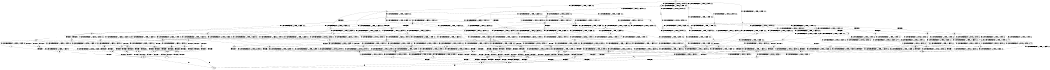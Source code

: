 digraph BCG {
size = "7, 10.5";
center = TRUE;
node [shape = circle];
0 [peripheries = 2];
0 -> 1 [label = "EX !0 !ATOMIC_EXCH_BRANCH (1, +1, TRUE, +0, 3, TRUE) !:0:1:2:"];
0 -> 2 [label = "EX !1 !ATOMIC_EXCH_BRANCH (1, +0, TRUE, +0, 1, TRUE) !:0:1:2:"];
0 -> 3 [label = "EX !2 !ATOMIC_EXCH_BRANCH (1, +1, TRUE, +1, 1, FALSE) !:0:1:2:"];
0 -> 4 [label = "EX !0 !ATOMIC_EXCH_BRANCH (1, +1, TRUE, +0, 3, TRUE) !:0:1:2:"];
1 -> 5 [label = "EX !2 !ATOMIC_EXCH_BRANCH (1, +1, TRUE, +1, 1, TRUE) !:0:1:2:"];
2 -> 6 [label = "EX !0 !ATOMIC_EXCH_BRANCH (1, +1, TRUE, +0, 3, TRUE) !:0:1:2:"];
2 -> 7 [label = "EX !2 !ATOMIC_EXCH_BRANCH (1, +1, TRUE, +1, 1, FALSE) !:0:1:2:"];
2 -> 8 [label = "EX !0 !ATOMIC_EXCH_BRANCH (1, +1, TRUE, +0, 3, TRUE) !:0:1:2:"];
2 -> 2 [label = "EX !1 !ATOMIC_EXCH_BRANCH (1, +0, TRUE, +0, 1, TRUE) !:0:1:2:"];
3 -> 9 [label = "EX !0 !ATOMIC_EXCH_BRANCH (1, +1, TRUE, +0, 3, FALSE) !:0:1:2:"];
3 -> 10 [label = "TERMINATE !2"];
3 -> 11 [label = "EX !1 !ATOMIC_EXCH_BRANCH (1, +0, TRUE, +0, 1, FALSE) !:0:1:2:"];
3 -> 12 [label = "EX !0 !ATOMIC_EXCH_BRANCH (1, +1, TRUE, +0, 3, FALSE) !:0:1:2:"];
4 -> 5 [label = "EX !2 !ATOMIC_EXCH_BRANCH (1, +1, TRUE, +1, 1, TRUE) !:0:1:2:"];
4 -> 13 [label = "TERMINATE !0"];
4 -> 14 [label = "EX !1 !ATOMIC_EXCH_BRANCH (1, +0, TRUE, +0, 1, FALSE) !:0:1:2:"];
4 -> 15 [label = "EX !2 !ATOMIC_EXCH_BRANCH (1, +1, TRUE, +1, 1, TRUE) !:0:1:2:"];
5 -> 16 [label = "EX !1 !ATOMIC_EXCH_BRANCH (1, +0, TRUE, +0, 1, FALSE) !:0:1:2:"];
6 -> 17 [label = "EX !1 !ATOMIC_EXCH_BRANCH (1, +0, TRUE, +0, 1, FALSE) !:0:1:2:"];
7 -> 18 [label = "EX !1 !ATOMIC_EXCH_BRANCH (1, +0, TRUE, +0, 1, FALSE) !:0:1:2:"];
7 -> 19 [label = "TERMINATE !2"];
7 -> 20 [label = "EX !0 !ATOMIC_EXCH_BRANCH (1, +1, TRUE, +0, 3, FALSE) !:0:1:2:"];
7 -> 11 [label = "EX !1 !ATOMIC_EXCH_BRANCH (1, +0, TRUE, +0, 1, FALSE) !:0:1:2:"];
8 -> 17 [label = "EX !1 !ATOMIC_EXCH_BRANCH (1, +0, TRUE, +0, 1, FALSE) !:0:1:2:"];
8 -> 21 [label = "TERMINATE !0"];
8 -> 22 [label = "EX !2 !ATOMIC_EXCH_BRANCH (1, +1, TRUE, +1, 1, TRUE) !:0:1:2:"];
8 -> 14 [label = "EX !1 !ATOMIC_EXCH_BRANCH (1, +0, TRUE, +0, 1, FALSE) !:0:1:2:"];
9 -> 23 [label = "EX !0 !ATOMIC_EXCH_BRANCH (1, +0, FALSE, +1, 1, TRUE) !:0:1:2:"];
10 -> 24 [label = "EX !0 !ATOMIC_EXCH_BRANCH (1, +1, TRUE, +0, 3, FALSE) !:0:1:"];
10 -> 25 [label = "EX !1 !ATOMIC_EXCH_BRANCH (1, +0, TRUE, +0, 1, FALSE) !:0:1:"];
10 -> 26 [label = "EX !0 !ATOMIC_EXCH_BRANCH (1, +1, TRUE, +0, 3, FALSE) !:0:1:"];
11 -> 27 [label = "EX !0 !ATOMIC_EXCH_BRANCH (1, +1, TRUE, +0, 3, TRUE) !:0:1:2:"];
11 -> 28 [label = "TERMINATE !1"];
11 -> 29 [label = "TERMINATE !2"];
11 -> 30 [label = "EX !0 !ATOMIC_EXCH_BRANCH (1, +1, TRUE, +0, 3, TRUE) !:0:1:2:"];
12 -> 23 [label = "EX !0 !ATOMIC_EXCH_BRANCH (1, +0, FALSE, +1, 1, TRUE) !:0:1:2:"];
12 -> 31 [label = "TERMINATE !2"];
12 -> 32 [label = "EX !1 !ATOMIC_EXCH_BRANCH (1, +0, TRUE, +0, 1, FALSE) !:0:1:2:"];
12 -> 33 [label = "EX !0 !ATOMIC_EXCH_BRANCH (1, +0, FALSE, +1, 1, TRUE) !:0:1:2:"];
13 -> 34 [label = "EX !2 !ATOMIC_EXCH_BRANCH (1, +1, TRUE, +1, 1, TRUE) !:1:2:"];
13 -> 35 [label = "EX !1 !ATOMIC_EXCH_BRANCH (1, +0, TRUE, +0, 1, FALSE) !:1:2:"];
13 -> 36 [label = "EX !2 !ATOMIC_EXCH_BRANCH (1, +1, TRUE, +1, 1, TRUE) !:1:2:"];
14 -> 27 [label = "EX !2 !ATOMIC_EXCH_BRANCH (1, +1, TRUE, +1, 1, FALSE) !:0:1:2:"];
14 -> 37 [label = "TERMINATE !1"];
14 -> 38 [label = "TERMINATE !0"];
14 -> 30 [label = "EX !2 !ATOMIC_EXCH_BRANCH (1, +1, TRUE, +1, 1, FALSE) !:0:1:2:"];
15 -> 16 [label = "EX !1 !ATOMIC_EXCH_BRANCH (1, +0, TRUE, +0, 1, FALSE) !:0:1:2:"];
15 -> 39 [label = "TERMINATE !0"];
15 -> 40 [label = "EX !1 !ATOMIC_EXCH_BRANCH (1, +0, TRUE, +0, 1, FALSE) !:0:1:2:"];
15 -> 15 [label = "EX !2 !ATOMIC_EXCH_BRANCH (1, +1, TRUE, +1, 1, TRUE) !:0:1:2:"];
16 -> 27 [label = "EX !2 !ATOMIC_EXCH_BRANCH (1, +1, TRUE, +1, 1, FALSE) !:0:1:2:"];
17 -> 27 [label = "EX !2 !ATOMIC_EXCH_BRANCH (1, +1, TRUE, +1, 1, FALSE) !:0:1:2:"];
18 -> 27 [label = "EX !0 !ATOMIC_EXCH_BRANCH (1, +1, TRUE, +0, 3, TRUE) !:0:1:2:"];
19 -> 41 [label = "EX !1 !ATOMIC_EXCH_BRANCH (1, +0, TRUE, +0, 1, FALSE) !:0:1:"];
19 -> 42 [label = "EX !0 !ATOMIC_EXCH_BRANCH (1, +1, TRUE, +0, 3, FALSE) !:0:1:"];
19 -> 25 [label = "EX !1 !ATOMIC_EXCH_BRANCH (1, +0, TRUE, +0, 1, FALSE) !:0:1:"];
20 -> 43 [label = "EX !0 !ATOMIC_EXCH_BRANCH (1, +0, FALSE, +1, 1, TRUE) !:0:1:2:"];
20 -> 44 [label = "TERMINATE !2"];
20 -> 32 [label = "EX !1 !ATOMIC_EXCH_BRANCH (1, +0, TRUE, +0, 1, FALSE) !:0:1:2:"];
20 -> 45 [label = "EX !0 !ATOMIC_EXCH_BRANCH (1, +0, FALSE, +1, 1, TRUE) !:0:1:2:"];
21 -> 46 [label = "EX !1 !ATOMIC_EXCH_BRANCH (1, +0, TRUE, +0, 1, FALSE) !:1:2:"];
21 -> 47 [label = "EX !2 !ATOMIC_EXCH_BRANCH (1, +1, TRUE, +1, 1, TRUE) !:1:2:"];
21 -> 35 [label = "EX !1 !ATOMIC_EXCH_BRANCH (1, +0, TRUE, +0, 1, FALSE) !:1:2:"];
22 -> 16 [label = "EX !1 !ATOMIC_EXCH_BRANCH (1, +0, TRUE, +0, 1, FALSE) !:0:1:2:"];
22 -> 48 [label = "TERMINATE !0"];
22 -> 22 [label = "EX !2 !ATOMIC_EXCH_BRANCH (1, +1, TRUE, +1, 1, TRUE) !:0:1:2:"];
22 -> 40 [label = "EX !1 !ATOMIC_EXCH_BRANCH (1, +0, TRUE, +0, 1, FALSE) !:0:1:2:"];
23 -> 49 [label = "EX !1 !ATOMIC_EXCH_BRANCH (1, +0, TRUE, +0, 1, FALSE) !:0:1:2:"];
24 -> 50 [label = "EX !0 !ATOMIC_EXCH_BRANCH (1, +0, FALSE, +1, 1, TRUE) !:0:1:"];
25 -> 51 [label = "EX !0 !ATOMIC_EXCH_BRANCH (1, +1, TRUE, +0, 3, TRUE) !:0:1:"];
25 -> 52 [label = "TERMINATE !1"];
25 -> 53 [label = "EX !0 !ATOMIC_EXCH_BRANCH (1, +1, TRUE, +0, 3, TRUE) !:0:1:"];
26 -> 50 [label = "EX !0 !ATOMIC_EXCH_BRANCH (1, +0, FALSE, +1, 1, TRUE) !:0:1:"];
26 -> 54 [label = "EX !1 !ATOMIC_EXCH_BRANCH (1, +0, TRUE, +0, 1, FALSE) !:0:1:"];
26 -> 55 [label = "EX !0 !ATOMIC_EXCH_BRANCH (1, +0, FALSE, +1, 1, TRUE) !:0:1:"];
27 -> 56 [label = "TERMINATE !0"];
28 -> 57 [label = "EX !0 !ATOMIC_EXCH_BRANCH (1, +1, TRUE, +0, 3, TRUE) !:0:2:"];
28 -> 52 [label = "TERMINATE !2"];
28 -> 58 [label = "EX !0 !ATOMIC_EXCH_BRANCH (1, +1, TRUE, +0, 3, TRUE) !:0:2:"];
29 -> 51 [label = "EX !0 !ATOMIC_EXCH_BRANCH (1, +1, TRUE, +0, 3, TRUE) !:0:1:"];
29 -> 52 [label = "TERMINATE !1"];
29 -> 53 [label = "EX !0 !ATOMIC_EXCH_BRANCH (1, +1, TRUE, +0, 3, TRUE) !:0:1:"];
30 -> 56 [label = "TERMINATE !0"];
30 -> 59 [label = "TERMINATE !1"];
30 -> 60 [label = "TERMINATE !2"];
30 -> 61 [label = "TERMINATE !0"];
31 -> 50 [label = "EX !0 !ATOMIC_EXCH_BRANCH (1, +0, FALSE, +1, 1, TRUE) !:0:1:"];
31 -> 54 [label = "EX !1 !ATOMIC_EXCH_BRANCH (1, +0, TRUE, +0, 1, FALSE) !:0:1:"];
31 -> 55 [label = "EX !0 !ATOMIC_EXCH_BRANCH (1, +0, FALSE, +1, 1, TRUE) !:0:1:"];
32 -> 62 [label = "EX !0 !ATOMIC_EXCH_BRANCH (1, +0, FALSE, +1, 1, FALSE) !:0:1:2:"];
32 -> 63 [label = "TERMINATE !1"];
32 -> 64 [label = "TERMINATE !2"];
32 -> 65 [label = "EX !0 !ATOMIC_EXCH_BRANCH (1, +0, FALSE, +1, 1, FALSE) !:0:1:2:"];
33 -> 49 [label = "EX !1 !ATOMIC_EXCH_BRANCH (1, +0, TRUE, +0, 1, FALSE) !:0:1:2:"];
33 -> 66 [label = "TERMINATE !2"];
33 -> 67 [label = "EX !1 !ATOMIC_EXCH_BRANCH (1, +0, TRUE, +0, 1, FALSE) !:0:1:2:"];
33 -> 12 [label = "EX !0 !ATOMIC_EXCH_BRANCH (1, +1, TRUE, +0, 3, FALSE) !:0:1:2:"];
34 -> 68 [label = "EX !1 !ATOMIC_EXCH_BRANCH (1, +0, TRUE, +0, 1, FALSE) !:1:2:"];
35 -> 69 [label = "EX !2 !ATOMIC_EXCH_BRANCH (1, +1, TRUE, +1, 1, FALSE) !:1:2:"];
35 -> 70 [label = "TERMINATE !1"];
35 -> 71 [label = "EX !2 !ATOMIC_EXCH_BRANCH (1, +1, TRUE, +1, 1, FALSE) !:1:2:"];
36 -> 68 [label = "EX !1 !ATOMIC_EXCH_BRANCH (1, +0, TRUE, +0, 1, FALSE) !:1:2:"];
36 -> 72 [label = "EX !1 !ATOMIC_EXCH_BRANCH (1, +0, TRUE, +0, 1, FALSE) !:1:2:"];
36 -> 36 [label = "EX !2 !ATOMIC_EXCH_BRANCH (1, +1, TRUE, +1, 1, TRUE) !:1:2:"];
37 -> 57 [label = "EX !2 !ATOMIC_EXCH_BRANCH (1, +1, TRUE, +1, 1, FALSE) !:0:2:"];
37 -> 70 [label = "TERMINATE !0"];
37 -> 58 [label = "EX !2 !ATOMIC_EXCH_BRANCH (1, +1, TRUE, +1, 1, FALSE) !:0:2:"];
38 -> 69 [label = "EX !2 !ATOMIC_EXCH_BRANCH (1, +1, TRUE, +1, 1, FALSE) !:1:2:"];
38 -> 70 [label = "TERMINATE !1"];
38 -> 71 [label = "EX !2 !ATOMIC_EXCH_BRANCH (1, +1, TRUE, +1, 1, FALSE) !:1:2:"];
39 -> 34 [label = "EX !2 !ATOMIC_EXCH_BRANCH (1, +1, TRUE, +1, 1, TRUE) !:1:2:"];
39 -> 72 [label = "EX !1 !ATOMIC_EXCH_BRANCH (1, +0, TRUE, +0, 1, FALSE) !:1:2:"];
39 -> 36 [label = "EX !2 !ATOMIC_EXCH_BRANCH (1, +1, TRUE, +1, 1, TRUE) !:1:2:"];
40 -> 27 [label = "EX !2 !ATOMIC_EXCH_BRANCH (1, +1, TRUE, +1, 1, FALSE) !:0:1:2:"];
40 -> 73 [label = "TERMINATE !1"];
40 -> 74 [label = "TERMINATE !0"];
40 -> 30 [label = "EX !2 !ATOMIC_EXCH_BRANCH (1, +1, TRUE, +1, 1, FALSE) !:0:1:2:"];
41 -> 51 [label = "EX !0 !ATOMIC_EXCH_BRANCH (1, +1, TRUE, +0, 3, TRUE) !:0:1:"];
42 -> 75 [label = "EX !0 !ATOMIC_EXCH_BRANCH (1, +0, FALSE, +1, 1, TRUE) !:0:1:"];
42 -> 54 [label = "EX !1 !ATOMIC_EXCH_BRANCH (1, +0, TRUE, +0, 1, FALSE) !:0:1:"];
42 -> 76 [label = "EX !0 !ATOMIC_EXCH_BRANCH (1, +0, FALSE, +1, 1, TRUE) !:0:1:"];
43 -> 49 [label = "EX !1 !ATOMIC_EXCH_BRANCH (1, +0, TRUE, +0, 1, FALSE) !:0:1:2:"];
44 -> 75 [label = "EX !0 !ATOMIC_EXCH_BRANCH (1, +0, FALSE, +1, 1, TRUE) !:0:1:"];
44 -> 54 [label = "EX !1 !ATOMIC_EXCH_BRANCH (1, +0, TRUE, +0, 1, FALSE) !:0:1:"];
44 -> 76 [label = "EX !0 !ATOMIC_EXCH_BRANCH (1, +0, FALSE, +1, 1, TRUE) !:0:1:"];
45 -> 49 [label = "EX !1 !ATOMIC_EXCH_BRANCH (1, +0, TRUE, +0, 1, FALSE) !:0:1:2:"];
45 -> 77 [label = "TERMINATE !2"];
45 -> 67 [label = "EX !1 !ATOMIC_EXCH_BRANCH (1, +0, TRUE, +0, 1, FALSE) !:0:1:2:"];
45 -> 20 [label = "EX !0 !ATOMIC_EXCH_BRANCH (1, +1, TRUE, +0, 3, FALSE) !:0:1:2:"];
46 -> 69 [label = "EX !2 !ATOMIC_EXCH_BRANCH (1, +1, TRUE, +1, 1, FALSE) !:1:2:"];
47 -> 68 [label = "EX !1 !ATOMIC_EXCH_BRANCH (1, +0, TRUE, +0, 1, FALSE) !:1:2:"];
47 -> 47 [label = "EX !2 !ATOMIC_EXCH_BRANCH (1, +1, TRUE, +1, 1, TRUE) !:1:2:"];
47 -> 72 [label = "EX !1 !ATOMIC_EXCH_BRANCH (1, +0, TRUE, +0, 1, FALSE) !:1:2:"];
48 -> 68 [label = "EX !1 !ATOMIC_EXCH_BRANCH (1, +0, TRUE, +0, 1, FALSE) !:1:2:"];
48 -> 47 [label = "EX !2 !ATOMIC_EXCH_BRANCH (1, +1, TRUE, +1, 1, TRUE) !:1:2:"];
48 -> 72 [label = "EX !1 !ATOMIC_EXCH_BRANCH (1, +0, TRUE, +0, 1, FALSE) !:1:2:"];
49 -> 27 [label = "EX !0 !ATOMIC_EXCH_BRANCH (1, +1, TRUE, +0, 3, TRUE) !:0:1:2:"];
50 -> 78 [label = "EX !1 !ATOMIC_EXCH_BRANCH (1, +0, TRUE, +0, 1, FALSE) !:0:1:"];
51 -> 79 [label = "TERMINATE !0"];
52 -> 80 [label = "EX !0 !ATOMIC_EXCH_BRANCH (1, +1, TRUE, +0, 3, TRUE) !:0:"];
52 -> 81 [label = "EX !0 !ATOMIC_EXCH_BRANCH (1, +1, TRUE, +0, 3, TRUE) !:0:"];
53 -> 79 [label = "TERMINATE !0"];
53 -> 82 [label = "TERMINATE !1"];
53 -> 83 [label = "TERMINATE !0"];
54 -> 84 [label = "EX !0 !ATOMIC_EXCH_BRANCH (1, +0, FALSE, +1, 1, FALSE) !:0:1:"];
54 -> 85 [label = "TERMINATE !1"];
54 -> 86 [label = "EX !0 !ATOMIC_EXCH_BRANCH (1, +0, FALSE, +1, 1, FALSE) !:0:1:"];
55 -> 78 [label = "EX !1 !ATOMIC_EXCH_BRANCH (1, +0, TRUE, +0, 1, FALSE) !:0:1:"];
55 -> 87 [label = "EX !1 !ATOMIC_EXCH_BRANCH (1, +0, TRUE, +0, 1, FALSE) !:0:1:"];
55 -> 26 [label = "EX !0 !ATOMIC_EXCH_BRANCH (1, +1, TRUE, +0, 3, FALSE) !:0:1:"];
56 -> 79 [label = "TERMINATE !2"];
57 -> 88 [label = "TERMINATE !0"];
58 -> 88 [label = "TERMINATE !0"];
58 -> 82 [label = "TERMINATE !2"];
58 -> 89 [label = "TERMINATE !0"];
59 -> 88 [label = "TERMINATE !0"];
59 -> 82 [label = "TERMINATE !2"];
59 -> 89 [label = "TERMINATE !0"];
60 -> 79 [label = "TERMINATE !0"];
60 -> 82 [label = "TERMINATE !1"];
60 -> 83 [label = "TERMINATE !0"];
61 -> 79 [label = "TERMINATE !2"];
61 -> 89 [label = "TERMINATE !1"];
61 -> 83 [label = "TERMINATE !2"];
62 -> 90 [label = "TERMINATE !0"];
63 -> 91 [label = "EX !0 !ATOMIC_EXCH_BRANCH (1, +0, FALSE, +1, 1, FALSE) !:0:2:"];
63 -> 85 [label = "TERMINATE !2"];
63 -> 92 [label = "EX !0 !ATOMIC_EXCH_BRANCH (1, +0, FALSE, +1, 1, FALSE) !:0:2:"];
64 -> 84 [label = "EX !0 !ATOMIC_EXCH_BRANCH (1, +0, FALSE, +1, 1, FALSE) !:0:1:"];
64 -> 85 [label = "TERMINATE !1"];
64 -> 86 [label = "EX !0 !ATOMIC_EXCH_BRANCH (1, +0, FALSE, +1, 1, FALSE) !:0:1:"];
65 -> 90 [label = "TERMINATE !0"];
65 -> 93 [label = "TERMINATE !1"];
65 -> 94 [label = "TERMINATE !2"];
65 -> 95 [label = "TERMINATE !0"];
66 -> 24 [label = "EX !0 !ATOMIC_EXCH_BRANCH (1, +1, TRUE, +0, 3, FALSE) !:0:1:"];
66 -> 87 [label = "EX !1 !ATOMIC_EXCH_BRANCH (1, +0, TRUE, +0, 1, FALSE) !:0:1:"];
66 -> 26 [label = "EX !0 !ATOMIC_EXCH_BRANCH (1, +1, TRUE, +0, 3, FALSE) !:0:1:"];
67 -> 27 [label = "EX !0 !ATOMIC_EXCH_BRANCH (1, +1, TRUE, +0, 3, TRUE) !:0:1:2:"];
67 -> 96 [label = "TERMINATE !1"];
67 -> 97 [label = "TERMINATE !2"];
67 -> 30 [label = "EX !0 !ATOMIC_EXCH_BRANCH (1, +1, TRUE, +0, 3, TRUE) !:0:1:2:"];
68 -> 69 [label = "EX !2 !ATOMIC_EXCH_BRANCH (1, +1, TRUE, +1, 1, FALSE) !:1:2:"];
69 -> 79 [label = "TERMINATE !2"];
70 -> 98 [label = "EX !2 !ATOMIC_EXCH_BRANCH (1, +1, TRUE, +1, 1, FALSE) !:2:"];
70 -> 99 [label = "EX !2 !ATOMIC_EXCH_BRANCH (1, +1, TRUE, +1, 1, FALSE) !:2:"];
71 -> 79 [label = "TERMINATE !2"];
71 -> 89 [label = "TERMINATE !1"];
71 -> 83 [label = "TERMINATE !2"];
72 -> 69 [label = "EX !2 !ATOMIC_EXCH_BRANCH (1, +1, TRUE, +1, 1, FALSE) !:1:2:"];
72 -> 100 [label = "TERMINATE !1"];
72 -> 71 [label = "EX !2 !ATOMIC_EXCH_BRANCH (1, +1, TRUE, +1, 1, FALSE) !:1:2:"];
73 -> 57 [label = "EX !2 !ATOMIC_EXCH_BRANCH (1, +1, TRUE, +1, 1, FALSE) !:0:2:"];
73 -> 100 [label = "TERMINATE !0"];
73 -> 58 [label = "EX !2 !ATOMIC_EXCH_BRANCH (1, +1, TRUE, +1, 1, FALSE) !:0:2:"];
74 -> 69 [label = "EX !2 !ATOMIC_EXCH_BRANCH (1, +1, TRUE, +1, 1, FALSE) !:1:2:"];
74 -> 100 [label = "TERMINATE !1"];
74 -> 71 [label = "EX !2 !ATOMIC_EXCH_BRANCH (1, +1, TRUE, +1, 1, FALSE) !:1:2:"];
75 -> 78 [label = "EX !1 !ATOMIC_EXCH_BRANCH (1, +0, TRUE, +0, 1, FALSE) !:0:1:"];
76 -> 78 [label = "EX !1 !ATOMIC_EXCH_BRANCH (1, +0, TRUE, +0, 1, FALSE) !:0:1:"];
76 -> 87 [label = "EX !1 !ATOMIC_EXCH_BRANCH (1, +0, TRUE, +0, 1, FALSE) !:0:1:"];
76 -> 42 [label = "EX !0 !ATOMIC_EXCH_BRANCH (1, +1, TRUE, +0, 3, FALSE) !:0:1:"];
77 -> 101 [label = "EX !0 !ATOMIC_EXCH_BRANCH (1, +1, TRUE, +0, 3, FALSE) !:0:1:"];
77 -> 87 [label = "EX !1 !ATOMIC_EXCH_BRANCH (1, +0, TRUE, +0, 1, FALSE) !:0:1:"];
77 -> 42 [label = "EX !0 !ATOMIC_EXCH_BRANCH (1, +1, TRUE, +0, 3, FALSE) !:0:1:"];
78 -> 51 [label = "EX !0 !ATOMIC_EXCH_BRANCH (1, +1, TRUE, +0, 3, TRUE) !:0:1:"];
79 -> 102 [label = "TERMINATE !1"];
80 -> 102 [label = "TERMINATE !0"];
81 -> 102 [label = "TERMINATE !0"];
81 -> 103 [label = "TERMINATE !0"];
82 -> 102 [label = "TERMINATE !0"];
82 -> 103 [label = "TERMINATE !0"];
83 -> 102 [label = "TERMINATE !1"];
83 -> 103 [label = "TERMINATE !1"];
84 -> 104 [label = "TERMINATE !0"];
85 -> 105 [label = "EX !0 !ATOMIC_EXCH_BRANCH (1, +0, FALSE, +1, 1, FALSE) !:0:"];
85 -> 106 [label = "EX !0 !ATOMIC_EXCH_BRANCH (1, +0, FALSE, +1, 1, FALSE) !:0:"];
86 -> 104 [label = "TERMINATE !0"];
86 -> 107 [label = "TERMINATE !1"];
86 -> 108 [label = "TERMINATE !0"];
87 -> 51 [label = "EX !0 !ATOMIC_EXCH_BRANCH (1, +1, TRUE, +0, 3, TRUE) !:0:1:"];
87 -> 109 [label = "TERMINATE !1"];
87 -> 53 [label = "EX !0 !ATOMIC_EXCH_BRANCH (1, +1, TRUE, +0, 3, TRUE) !:0:1:"];
88 -> 102 [label = "TERMINATE !2"];
89 -> 102 [label = "TERMINATE !2"];
89 -> 103 [label = "TERMINATE !2"];
90 -> 104 [label = "TERMINATE !2"];
91 -> 110 [label = "TERMINATE !0"];
92 -> 110 [label = "TERMINATE !0"];
92 -> 107 [label = "TERMINATE !2"];
92 -> 111 [label = "TERMINATE !0"];
93 -> 110 [label = "TERMINATE !0"];
93 -> 107 [label = "TERMINATE !2"];
93 -> 111 [label = "TERMINATE !0"];
94 -> 104 [label = "TERMINATE !0"];
94 -> 107 [label = "TERMINATE !1"];
94 -> 108 [label = "TERMINATE !0"];
95 -> 104 [label = "TERMINATE !2"];
95 -> 111 [label = "TERMINATE !1"];
95 -> 108 [label = "TERMINATE !2"];
96 -> 57 [label = "EX !0 !ATOMIC_EXCH_BRANCH (1, +1, TRUE, +0, 3, TRUE) !:0:2:"];
96 -> 109 [label = "TERMINATE !2"];
96 -> 58 [label = "EX !0 !ATOMIC_EXCH_BRANCH (1, +1, TRUE, +0, 3, TRUE) !:0:2:"];
97 -> 51 [label = "EX !0 !ATOMIC_EXCH_BRANCH (1, +1, TRUE, +0, 3, TRUE) !:0:1:"];
97 -> 109 [label = "TERMINATE !1"];
97 -> 53 [label = "EX !0 !ATOMIC_EXCH_BRANCH (1, +1, TRUE, +0, 3, TRUE) !:0:1:"];
98 -> 102 [label = "TERMINATE !2"];
99 -> 102 [label = "TERMINATE !2"];
99 -> 103 [label = "TERMINATE !2"];
100 -> 98 [label = "EX !2 !ATOMIC_EXCH_BRANCH (1, +1, TRUE, +1, 1, FALSE) !:2:"];
100 -> 99 [label = "EX !2 !ATOMIC_EXCH_BRANCH (1, +1, TRUE, +1, 1, FALSE) !:2:"];
101 -> 75 [label = "EX !0 !ATOMIC_EXCH_BRANCH (1, +0, FALSE, +1, 1, TRUE) !:0:1:"];
102 -> 112 [label = "exit"];
103 -> 112 [label = "exit"];
104 -> 113 [label = "TERMINATE !1"];
105 -> 113 [label = "TERMINATE !0"];
106 -> 113 [label = "TERMINATE !0"];
106 -> 114 [label = "TERMINATE !0"];
107 -> 113 [label = "TERMINATE !0"];
107 -> 114 [label = "TERMINATE !0"];
108 -> 113 [label = "TERMINATE !1"];
108 -> 114 [label = "TERMINATE !1"];
109 -> 80 [label = "EX !0 !ATOMIC_EXCH_BRANCH (1, +1, TRUE, +0, 3, TRUE) !:0:"];
109 -> 81 [label = "EX !0 !ATOMIC_EXCH_BRANCH (1, +1, TRUE, +0, 3, TRUE) !:0:"];
110 -> 113 [label = "TERMINATE !2"];
111 -> 113 [label = "TERMINATE !2"];
111 -> 114 [label = "TERMINATE !2"];
113 -> 112 [label = "exit"];
114 -> 112 [label = "exit"];
}
